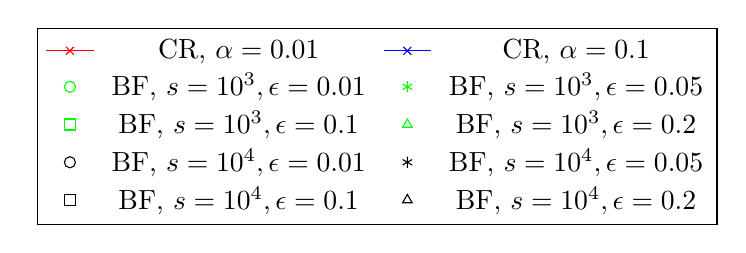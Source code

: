 % This file was created by matlab2tikz.
%
%The latest updates can be retrieved from
%  http://www.mathworks.com/matlabcentral/fileexchange/22022-matlab2tikz-matlab2tikz
%where you can also make suggestions and rate matlab2tikz.
%
\newenvironment{customlegend}[1][]{%
	\begingroup
	% inits/clears the lists (which might be populated from previous
	% axes):
	\csname pgfplots@init@cleared@structures\endcsname
	\pgfplotsset{#1}%
}{%
% draws the legend:
\csname pgfplots@createlegend\endcsname
\endgroup
}%

% makes \addlegendimage available (typically only available within an
% axis environment):
\def\addlegendimage{\csname pgfplots@addlegendimage\endcsname}

\begin{tikzpicture}

\begin{customlegend}[legend columns=2,legend style={column sep=1ex},legend entries={\text{CR, $\alpha=0.01$}, \text{CR, $\alpha=0.1$}, \text{BF, $s=10^3, \epsilon=0.01$},\text{BF, $s=10^3, \epsilon=0.05$}, \text{BF, $s=10^3, \epsilon=0.1$}, \text{BF, $s=10^3, \epsilon=0.2$}, \text{BF, $s=10^4, \epsilon=0.01$},\text{BF, $s=10^4, \epsilon=0.05$}, \text{BF, $s=10^4, \epsilon=0.1$}, \text{BF, $s=10^4, \epsilon=0.2$}}]
	\addlegendimage{color=red,mark=x, line legend}
	\addlegendimage{color=blue, mark=x, line legend}
	\addlegendimage{color=green,only marks,mark=o}
	\addlegendimage{color=green,only marks,mark=asterisk}
	\addlegendimage{color=green,only marks,mark=square}
	\addlegendimage{color=green,only marks,mark=triangle}
	\addlegendimage{color=black,only marks,mark=o}
	\addlegendimage{color=black,only marks,mark=asterisk}
	\addlegendimage{color=black,only marks,mark=square}
	\addlegendimage{color=black,only marks,mark=triangle}
\end{customlegend}

\end{tikzpicture}%